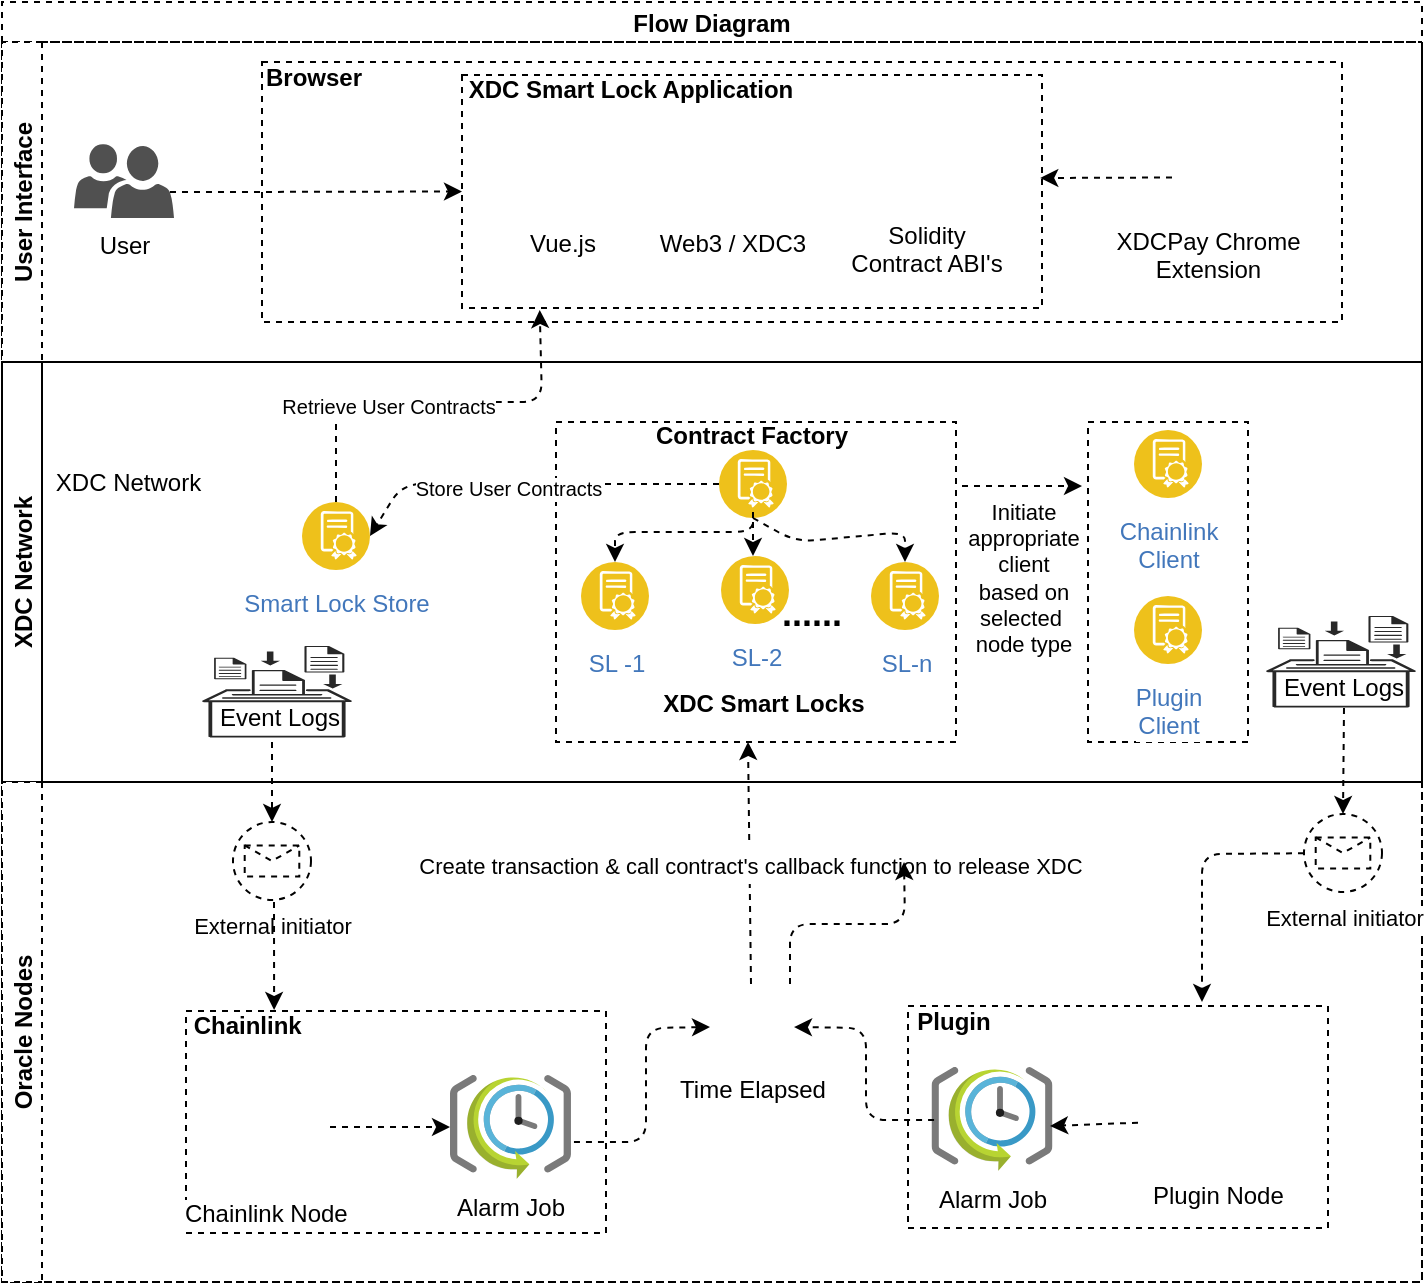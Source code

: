 <mxfile version="15.7.3" type="device"><diagram id="tvmS3jtjOdbyaY7cEYsQ" name="Page-1"><mxGraphModel dx="1422" dy="729" grid="1" gridSize="10" guides="1" tooltips="1" connect="1" arrows="1" fold="1" page="1" pageScale="1" pageWidth="827" pageHeight="1169" math="0" shadow="0"><root><mxCell id="0"/><mxCell id="1" parent="0"/><mxCell id="2ZOhdn8re-PGiu-u-cjZ-45" value="" style="rounded=0;whiteSpace=wrap;html=1;dashed=1;" vertex="1" parent="1"><mxGeometry x="189" y="70" width="540" height="130" as="geometry"/></mxCell><mxCell id="2ZOhdn8re-PGiu-u-cjZ-31" value="Flow Diagram" style="swimlane;childLayout=stackLayout;resizeParent=1;resizeParentMax=0;horizontal=1;startSize=20;horizontalStack=0;dashed=1;" vertex="1" parent="1"><mxGeometry x="59" y="40" width="710" height="640" as="geometry"/></mxCell><mxCell id="2ZOhdn8re-PGiu-u-cjZ-32" value="User Interface" style="swimlane;startSize=20;horizontal=0;dashed=1;" vertex="1" parent="2ZOhdn8re-PGiu-u-cjZ-31"><mxGeometry y="20" width="710" height="160" as="geometry"/></mxCell><mxCell id="2ZOhdn8re-PGiu-u-cjZ-40" value="" style="rounded=0;whiteSpace=wrap;html=1;dashed=1;" vertex="1" parent="2ZOhdn8re-PGiu-u-cjZ-32"><mxGeometry x="230" y="16.5" width="290" height="116.5" as="geometry"/></mxCell><mxCell id="2ZOhdn8re-PGiu-u-cjZ-36" value="XDCPay Chrome&#10;Extension" style="shape=image;imageAspect=0;aspect=fixed;verticalLabelPosition=bottom;verticalAlign=top;image=https://lh3.googleusercontent.com/dU1tsSXYfyDYVVyxDVwNbsbV52tdNhWxH-d7TpbFOvSDPdXGKcNhKC1pyW5Z3sLNO7qg8hWC4pYJsfeUjYFTpgMOmQ=w128-h128-e365-rj-sc0x00ffffff;" vertex="1" parent="2ZOhdn8re-PGiu-u-cjZ-32"><mxGeometry x="585" y="49.5" width="36.5" height="36.5" as="geometry"/></mxCell><mxCell id="2ZOhdn8re-PGiu-u-cjZ-39" value="User" style="sketch=0;pointerEvents=1;shadow=0;dashed=0;html=1;strokeColor=none;labelPosition=center;verticalLabelPosition=bottom;verticalAlign=top;align=center;fillColor=#505050;shape=mxgraph.mscae.intune.user_group" vertex="1" parent="2ZOhdn8re-PGiu-u-cjZ-32"><mxGeometry x="36" y="51" width="50" height="37" as="geometry"/></mxCell><mxCell id="2ZOhdn8re-PGiu-u-cjZ-41" value="Vue.js" style="shape=image;html=1;verticalAlign=top;verticalLabelPosition=bottom;labelBackgroundColor=#ffffff;imageAspect=0;aspect=fixed;image=https://cdn4.iconfinder.com/data/icons/logos-and-brands/512/367_Vuejs_logo-128.png" vertex="1" parent="2ZOhdn8re-PGiu-u-cjZ-32"><mxGeometry x="260" y="47" width="40" height="40" as="geometry"/></mxCell><mxCell id="2ZOhdn8re-PGiu-u-cjZ-42" value="Web3 / XDC3" style="shape=image;html=1;verticalAlign=top;verticalLabelPosition=bottom;labelBackgroundColor=#ffffff;imageAspect=0;aspect=fixed;image=https://cdn4.iconfinder.com/data/icons/scripting-and-programming-languages/512/js-128.png" vertex="1" parent="2ZOhdn8re-PGiu-u-cjZ-32"><mxGeometry x="347" y="51" width="36" height="36" as="geometry"/></mxCell><mxCell id="2ZOhdn8re-PGiu-u-cjZ-43" value="Solidity &lt;br&gt;Contract ABI's" style="shape=image;html=1;verticalAlign=top;verticalLabelPosition=bottom;labelBackgroundColor=#ffffff;imageAspect=0;aspect=fixed;image=https://cdn3.iconfinder.com/data/icons/humano2/128x128/mimetypes/application-x-python-bytecode.png" vertex="1" parent="2ZOhdn8re-PGiu-u-cjZ-32"><mxGeometry x="444" y="46.5" width="36.5" height="36.5" as="geometry"/></mxCell><mxCell id="2ZOhdn8re-PGiu-u-cjZ-44" value="&lt;b&gt;XDC Smart Lock Application&lt;/b&gt;" style="text;html=1;strokeColor=none;fillColor=none;align=center;verticalAlign=middle;whiteSpace=wrap;rounded=0;dashed=1;" vertex="1" parent="2ZOhdn8re-PGiu-u-cjZ-32"><mxGeometry x="231" y="9" width="167" height="30" as="geometry"/></mxCell><mxCell id="2ZOhdn8re-PGiu-u-cjZ-46" value="" style="endArrow=classic;html=1;rounded=1;dashed=1;exitX=0.96;exitY=0.65;exitDx=0;exitDy=0;exitPerimeter=0;entryX=0;entryY=0.5;entryDx=0;entryDy=0;" edge="1" parent="2ZOhdn8re-PGiu-u-cjZ-32" source="2ZOhdn8re-PGiu-u-cjZ-39" target="2ZOhdn8re-PGiu-u-cjZ-40"><mxGeometry width="50" height="50" relative="1" as="geometry"><mxPoint x="350" y="60" as="sourcePoint"/><mxPoint x="150" y="69" as="targetPoint"/></mxGeometry></mxCell><mxCell id="2ZOhdn8re-PGiu-u-cjZ-48" value="" style="endArrow=classic;html=1;rounded=1;dashed=1;exitX=0;exitY=0.5;exitDx=0;exitDy=0;entryX=0.997;entryY=0.442;entryDx=0;entryDy=0;entryPerimeter=0;" edge="1" parent="2ZOhdn8re-PGiu-u-cjZ-32" source="2ZOhdn8re-PGiu-u-cjZ-36" target="2ZOhdn8re-PGiu-u-cjZ-40"><mxGeometry width="50" height="50" relative="1" as="geometry"><mxPoint x="350" y="60" as="sourcePoint"/><mxPoint x="400" y="10" as="targetPoint"/></mxGeometry></mxCell><mxCell id="2ZOhdn8re-PGiu-u-cjZ-49" value="&lt;b&gt;Browser&lt;/b&gt;" style="text;html=1;strokeColor=none;fillColor=none;align=center;verticalAlign=middle;whiteSpace=wrap;rounded=0;dashed=1;" vertex="1" parent="2ZOhdn8re-PGiu-u-cjZ-32"><mxGeometry x="126" y="3" width="60" height="30" as="geometry"/></mxCell><mxCell id="2ZOhdn8re-PGiu-u-cjZ-33" value="XDC Network" style="swimlane;startSize=20;horizontal=0;" vertex="1" parent="2ZOhdn8re-PGiu-u-cjZ-31"><mxGeometry y="180" width="710" height="210" as="geometry"/></mxCell><mxCell id="2ZOhdn8re-PGiu-u-cjZ-72" value="" style="rounded=0;whiteSpace=wrap;html=1;dashed=1;fontSize=18;" vertex="1" parent="2ZOhdn8re-PGiu-u-cjZ-33"><mxGeometry x="277" y="30" width="200" height="160" as="geometry"/></mxCell><mxCell id="2ZOhdn8re-PGiu-u-cjZ-51" value="XDC Network" style="shape=image;imageAspect=0;aspect=fixed;verticalLabelPosition=bottom;verticalAlign=top;image=https://lh3.googleusercontent.com/dU1tsSXYfyDYVVyxDVwNbsbV52tdNhWxH-d7TpbFOvSDPdXGKcNhKC1pyW5Z3sLNO7qg8hWC4pYJsfeUjYFTpgMOmQ=w128-h128-e365-rj-sc0x00ffffff;" vertex="1" parent="2ZOhdn8re-PGiu-u-cjZ-33"><mxGeometry x="45" y="10" width="36.5" height="36.5" as="geometry"/></mxCell><mxCell id="2ZOhdn8re-PGiu-u-cjZ-60" value="SL -1" style="aspect=fixed;perimeter=ellipsePerimeter;html=1;align=center;shadow=0;dashed=0;fontColor=#4277BB;labelBackgroundColor=#ffffff;fontSize=12;spacingTop=3;image;image=img/lib/ibm/blockchain/smart_contract.svg;" vertex="1" parent="2ZOhdn8re-PGiu-u-cjZ-33"><mxGeometry x="289.5" y="100" width="34" height="34" as="geometry"/></mxCell><mxCell id="2ZOhdn8re-PGiu-u-cjZ-61" value="SL-2" style="aspect=fixed;perimeter=ellipsePerimeter;html=1;align=center;shadow=0;dashed=0;fontColor=#4277BB;labelBackgroundColor=#ffffff;fontSize=12;spacingTop=3;image;image=img/lib/ibm/blockchain/smart_contract.svg;" vertex="1" parent="2ZOhdn8re-PGiu-u-cjZ-33"><mxGeometry x="359.5" y="97" width="34" height="34" as="geometry"/></mxCell><mxCell id="2ZOhdn8re-PGiu-u-cjZ-62" value="&lt;b&gt;XDC Smart Locks&lt;/b&gt;" style="text;html=1;strokeColor=none;fillColor=none;align=center;verticalAlign=middle;whiteSpace=wrap;rounded=0;" vertex="1" parent="2ZOhdn8re-PGiu-u-cjZ-33"><mxGeometry x="325.5" y="155" width="110" height="32" as="geometry"/></mxCell><mxCell id="2ZOhdn8re-PGiu-u-cjZ-63" value="" style="aspect=fixed;perimeter=ellipsePerimeter;html=1;align=center;shadow=0;dashed=0;fontColor=#4277BB;labelBackgroundColor=#ffffff;fontSize=12;spacingTop=3;image;image=img/lib/ibm/blockchain/smart_contract.svg;" vertex="1" parent="2ZOhdn8re-PGiu-u-cjZ-33"><mxGeometry x="358.5" y="44" width="34" height="34" as="geometry"/></mxCell><mxCell id="2ZOhdn8re-PGiu-u-cjZ-64" value="Contract Factory" style="text;html=1;strokeColor=none;fillColor=none;align=center;verticalAlign=middle;whiteSpace=wrap;rounded=0;fontStyle=1" vertex="1" parent="2ZOhdn8re-PGiu-u-cjZ-33"><mxGeometry x="325" y="27" width="100" height="20" as="geometry"/></mxCell><mxCell id="2ZOhdn8re-PGiu-u-cjZ-65" value="SL-n" style="aspect=fixed;perimeter=ellipsePerimeter;html=1;align=center;shadow=0;dashed=0;fontColor=#4277BB;labelBackgroundColor=#ffffff;fontSize=12;spacingTop=3;image;image=img/lib/ibm/blockchain/smart_contract.svg;" vertex="1" parent="2ZOhdn8re-PGiu-u-cjZ-33"><mxGeometry x="434.5" y="100" width="34" height="34" as="geometry"/></mxCell><mxCell id="2ZOhdn8re-PGiu-u-cjZ-66" value="&lt;b&gt;&lt;font style=&quot;font-size: 18px&quot;&gt;......&lt;/font&gt;&lt;/b&gt;" style="text;html=1;strokeColor=none;fillColor=none;align=center;verticalAlign=middle;whiteSpace=wrap;rounded=0;dashed=1;" vertex="1" parent="2ZOhdn8re-PGiu-u-cjZ-33"><mxGeometry x="374.5" y="111" width="60" height="30" as="geometry"/></mxCell><mxCell id="2ZOhdn8re-PGiu-u-cjZ-68" value="" style="endArrow=classic;html=1;rounded=1;dashed=1;fontSize=18;entryX=0.5;entryY=0;entryDx=0;entryDy=0;" edge="1" parent="2ZOhdn8re-PGiu-u-cjZ-33" target="2ZOhdn8re-PGiu-u-cjZ-60"><mxGeometry width="50" height="50" relative="1" as="geometry"><mxPoint x="375.5" y="75" as="sourcePoint"/><mxPoint x="384.5" y="-25" as="targetPoint"/><Array as="points"><mxPoint x="375.5" y="85"/><mxPoint x="306.5" y="85"/></Array></mxGeometry></mxCell><mxCell id="2ZOhdn8re-PGiu-u-cjZ-69" value="" style="endArrow=classic;html=1;rounded=1;dashed=1;fontSize=18;exitX=0.5;exitY=1;exitDx=0;exitDy=0;" edge="1" parent="2ZOhdn8re-PGiu-u-cjZ-33"><mxGeometry width="50" height="50" relative="1" as="geometry"><mxPoint x="375.5" y="80" as="sourcePoint"/><mxPoint x="375.5" y="97" as="targetPoint"/><Array as="points"/></mxGeometry></mxCell><mxCell id="2ZOhdn8re-PGiu-u-cjZ-70" value="" style="endArrow=classic;html=1;rounded=1;dashed=1;fontSize=18;entryX=0.5;entryY=0;entryDx=0;entryDy=0;exitX=0.5;exitY=1;exitDx=0;exitDy=0;" edge="1" parent="2ZOhdn8re-PGiu-u-cjZ-33" source="2ZOhdn8re-PGiu-u-cjZ-63" target="2ZOhdn8re-PGiu-u-cjZ-65"><mxGeometry width="50" height="50" relative="1" as="geometry"><mxPoint x="334.5" y="25" as="sourcePoint"/><mxPoint x="384.5" y="-25" as="targetPoint"/><Array as="points"><mxPoint x="397" y="90"/><mxPoint x="451.5" y="85"/></Array></mxGeometry></mxCell><mxCell id="2ZOhdn8re-PGiu-u-cjZ-74" value="Smart Lock Store" style="aspect=fixed;perimeter=ellipsePerimeter;html=1;align=center;shadow=0;dashed=0;fontColor=#4277BB;labelBackgroundColor=#ffffff;fontSize=12;spacingTop=3;image;image=img/lib/ibm/blockchain/smart_contract.svg;" vertex="1" parent="2ZOhdn8re-PGiu-u-cjZ-33"><mxGeometry x="150" y="70" width="34" height="34" as="geometry"/></mxCell><mxCell id="2ZOhdn8re-PGiu-u-cjZ-77" value="" style="endArrow=classic;html=1;rounded=1;dashed=1;fontSize=10;exitX=0;exitY=0.5;exitDx=0;exitDy=0;entryX=1;entryY=0.5;entryDx=0;entryDy=0;" edge="1" parent="2ZOhdn8re-PGiu-u-cjZ-33" source="2ZOhdn8re-PGiu-u-cjZ-63" target="2ZOhdn8re-PGiu-u-cjZ-74"><mxGeometry width="50" height="50" relative="1" as="geometry"><mxPoint x="350" as="sourcePoint"/><mxPoint x="400" y="-50" as="targetPoint"/><Array as="points"><mxPoint x="200" y="61"/></Array></mxGeometry></mxCell><mxCell id="2ZOhdn8re-PGiu-u-cjZ-78" value="Store User Contracts" style="edgeLabel;html=1;align=center;verticalAlign=middle;resizable=0;points=[];fontSize=10;" vertex="1" connectable="0" parent="2ZOhdn8re-PGiu-u-cjZ-77"><mxGeometry x="0.124" y="2" relative="1" as="geometry"><mxPoint as="offset"/></mxGeometry></mxCell><mxCell id="2ZOhdn8re-PGiu-u-cjZ-79" value="" style="verticalLabelPosition=bottom;html=1;fillColor=#282828;strokeColor=none;verticalAlign=top;pointerEvents=1;align=center;shape=mxgraph.cisco_safe.security_icons.log_management;" vertex="1" parent="2ZOhdn8re-PGiu-u-cjZ-33"><mxGeometry x="632" y="127" width="75" height="45.75" as="geometry"/></mxCell><mxCell id="2ZOhdn8re-PGiu-u-cjZ-80" value="Event Logs" style="text;html=1;strokeColor=none;fillColor=none;align=center;verticalAlign=middle;whiteSpace=wrap;rounded=0;" vertex="1" parent="2ZOhdn8re-PGiu-u-cjZ-33"><mxGeometry x="638.5" y="152.75" width="63.5" height="20" as="geometry"/></mxCell><mxCell id="2ZOhdn8re-PGiu-u-cjZ-81" value="" style="verticalLabelPosition=bottom;html=1;fillColor=#282828;strokeColor=none;verticalAlign=top;pointerEvents=1;align=center;shape=mxgraph.cisco_safe.security_icons.log_management;" vertex="1" parent="2ZOhdn8re-PGiu-u-cjZ-33"><mxGeometry x="100" y="142" width="75" height="45.75" as="geometry"/></mxCell><mxCell id="2ZOhdn8re-PGiu-u-cjZ-82" value="Event Logs" style="text;html=1;strokeColor=none;fillColor=none;align=center;verticalAlign=middle;whiteSpace=wrap;rounded=0;" vertex="1" parent="2ZOhdn8re-PGiu-u-cjZ-33"><mxGeometry x="106.5" y="167.75" width="63.5" height="20" as="geometry"/></mxCell><mxCell id="2ZOhdn8re-PGiu-u-cjZ-106" value="" style="rounded=0;whiteSpace=wrap;html=1;dashed=1;fontSize=11;" vertex="1" parent="2ZOhdn8re-PGiu-u-cjZ-33"><mxGeometry x="543" y="30" width="80" height="160" as="geometry"/></mxCell><mxCell id="2ZOhdn8re-PGiu-u-cjZ-107" value="Chainlink&lt;br&gt;Client" style="aspect=fixed;perimeter=ellipsePerimeter;html=1;align=center;shadow=0;dashed=0;fontColor=#4277BB;labelBackgroundColor=#ffffff;fontSize=12;spacingTop=3;image;image=img/lib/ibm/blockchain/smart_contract.svg;" vertex="1" parent="2ZOhdn8re-PGiu-u-cjZ-33"><mxGeometry x="566" y="34" width="34" height="34" as="geometry"/></mxCell><mxCell id="2ZOhdn8re-PGiu-u-cjZ-108" value="Plugin&lt;br&gt;Client" style="aspect=fixed;perimeter=ellipsePerimeter;html=1;align=center;shadow=0;dashed=0;fontColor=#4277BB;labelBackgroundColor=#ffffff;fontSize=12;spacingTop=3;image;image=img/lib/ibm/blockchain/smart_contract.svg;" vertex="1" parent="2ZOhdn8re-PGiu-u-cjZ-33"><mxGeometry x="566" y="117" width="34" height="34" as="geometry"/></mxCell><mxCell id="2ZOhdn8re-PGiu-u-cjZ-109" value="" style="endArrow=classic;html=1;rounded=1;dashed=1;fontSize=11;exitX=1.015;exitY=0.2;exitDx=0;exitDy=0;exitPerimeter=0;" edge="1" parent="2ZOhdn8re-PGiu-u-cjZ-33" source="2ZOhdn8re-PGiu-u-cjZ-72"><mxGeometry width="50" height="50" relative="1" as="geometry"><mxPoint x="350" y="80" as="sourcePoint"/><mxPoint x="540" y="62" as="targetPoint"/></mxGeometry></mxCell><mxCell id="2ZOhdn8re-PGiu-u-cjZ-110" value="Initiate&lt;br&gt;appropriate&lt;br&gt;client&lt;br&gt;based on selected&amp;nbsp;&lt;br&gt;node type" style="text;html=1;strokeColor=none;fillColor=none;align=center;verticalAlign=middle;whiteSpace=wrap;rounded=0;dashed=1;fontSize=11;" vertex="1" parent="2ZOhdn8re-PGiu-u-cjZ-33"><mxGeometry x="481" y="93" width="60" height="30" as="geometry"/></mxCell><mxCell id="2ZOhdn8re-PGiu-u-cjZ-73" value="&lt;span style=&quot;font-size: 11px ; line-height: 0.2&quot;&gt;Create transaction &amp;amp; call contract's callback function to release XDC&lt;br&gt;&lt;/span&gt;" style="endArrow=classic;html=1;rounded=1;dashed=1;fontSize=18;exitX=0.5;exitY=0;exitDx=0;exitDy=0;" edge="1" parent="2ZOhdn8re-PGiu-u-cjZ-31" source="2ZOhdn8re-PGiu-u-cjZ-52"><mxGeometry x="0.012" width="50" height="50" relative="1" as="geometry"><mxPoint x="350" y="180" as="sourcePoint"/><mxPoint x="373" y="370" as="targetPoint"/><mxPoint as="offset"/></mxGeometry></mxCell><mxCell id="2ZOhdn8re-PGiu-u-cjZ-75" value="" style="endArrow=classic;html=1;rounded=1;dashed=1;fontSize=18;exitX=0.5;exitY=0;exitDx=0;exitDy=0;entryX=0.134;entryY=1.009;entryDx=0;entryDy=0;entryPerimeter=0;" edge="1" parent="2ZOhdn8re-PGiu-u-cjZ-31" source="2ZOhdn8re-PGiu-u-cjZ-74" target="2ZOhdn8re-PGiu-u-cjZ-40"><mxGeometry width="50" height="50" relative="1" as="geometry"><mxPoint x="350" y="180" as="sourcePoint"/><mxPoint x="400" y="130" as="targetPoint"/><Array as="points"><mxPoint x="167" y="200"/><mxPoint x="270" y="200"/></Array></mxGeometry></mxCell><mxCell id="2ZOhdn8re-PGiu-u-cjZ-76" value="&lt;font style=&quot;font-size: 10px&quot;&gt;Retrieve User Contracts&lt;/font&gt;" style="edgeLabel;html=1;align=center;verticalAlign=middle;resizable=0;points=[];fontSize=18;" vertex="1" connectable="0" parent="2ZOhdn8re-PGiu-u-cjZ-75"><mxGeometry x="-0.236" relative="1" as="geometry"><mxPoint as="offset"/></mxGeometry></mxCell><mxCell id="2ZOhdn8re-PGiu-u-cjZ-34" value="Oracle Nodes" style="swimlane;startSize=20;horizontal=0;dashed=1;" vertex="1" parent="2ZOhdn8re-PGiu-u-cjZ-31"><mxGeometry y="390" width="710" height="250" as="geometry"/></mxCell><mxCell id="2ZOhdn8re-PGiu-u-cjZ-11" value="" style="rounded=0;whiteSpace=wrap;html=1;dashed=1;" vertex="1" parent="2ZOhdn8re-PGiu-u-cjZ-34"><mxGeometry x="453" y="112" width="210" height="111" as="geometry"/></mxCell><mxCell id="2ZOhdn8re-PGiu-u-cjZ-13" value="&lt;b&gt;Plugin&lt;/b&gt;" style="text;html=1;strokeColor=none;fillColor=none;align=center;verticalAlign=middle;whiteSpace=wrap;rounded=0;" vertex="1" parent="2ZOhdn8re-PGiu-u-cjZ-34"><mxGeometry x="426" y="110" width="100" height="20" as="geometry"/></mxCell><mxCell id="2ZOhdn8re-PGiu-u-cjZ-14" value="Alarm Job" style="aspect=fixed;html=1;points=[];align=center;image;fontSize=12;image=img/lib/mscae/SchedulerJobCollection.svg;" vertex="1" parent="2ZOhdn8re-PGiu-u-cjZ-34"><mxGeometry x="464.76" y="142.5" width="60.47" height="52" as="geometry"/></mxCell><mxCell id="2ZOhdn8re-PGiu-u-cjZ-9" value="" style="rounded=0;whiteSpace=wrap;html=1;dashed=1;" vertex="1" parent="2ZOhdn8re-PGiu-u-cjZ-34"><mxGeometry x="92" y="114.5" width="210" height="111" as="geometry"/></mxCell><mxCell id="nSILyby0qN-jrQ36aiaI-13" value="Chainlink Node&amp;nbsp;&amp;nbsp;" style="shape=image;html=1;verticalAlign=top;verticalLabelPosition=bottom;labelBackgroundColor=#ffffff;imageAspect=0;aspect=fixed;image=https://cdn0.iconfinder.com/data/icons/blockchain-classic/270/ChainLink-128.png" parent="2ZOhdn8re-PGiu-u-cjZ-34" vertex="1"><mxGeometry x="106" y="143.5" width="58" height="58" as="geometry"/></mxCell><mxCell id="nSILyby0qN-jrQ36aiaI-31" value="Alarm Job" style="aspect=fixed;html=1;points=[];align=center;image;fontSize=12;image=img/lib/mscae/SchedulerJobCollection.svg;" parent="2ZOhdn8re-PGiu-u-cjZ-34" vertex="1"><mxGeometry x="224" y="146.5" width="60.47" height="52" as="geometry"/></mxCell><mxCell id="2ZOhdn8re-PGiu-u-cjZ-52" value="Time Elapsed" style="shape=image;html=1;verticalAlign=top;verticalLabelPosition=bottom;labelBackgroundColor=#ffffff;imageAspect=0;aspect=fixed;image=https://cdn0.iconfinder.com/data/icons/business-collection-2027/60/time-passing-128.png" vertex="1" parent="2ZOhdn8re-PGiu-u-cjZ-34"><mxGeometry x="355" y="101" width="39" height="39" as="geometry"/></mxCell><mxCell id="2ZOhdn8re-PGiu-u-cjZ-55" value="&lt;b&gt;Chainlink&amp;nbsp;&lt;/b&gt;" style="text;html=1;strokeColor=none;fillColor=none;align=center;verticalAlign=middle;whiteSpace=wrap;rounded=0;" vertex="1" parent="2ZOhdn8re-PGiu-u-cjZ-34"><mxGeometry x="70" y="112" width="109" height="20" as="geometry"/></mxCell><mxCell id="2ZOhdn8re-PGiu-u-cjZ-17" value="Plugin Node" style="shape=image;imageAspect=0;aspect=fixed;verticalLabelPosition=bottom;verticalAlign=top;dashed=1;image=https://goplugin.co/goAssets/images/logo-dark-2.png;" vertex="1" parent="2ZOhdn8re-PGiu-u-cjZ-34"><mxGeometry x="568" y="147.5" width="80.4" height="45.68" as="geometry"/></mxCell><mxCell id="2ZOhdn8re-PGiu-u-cjZ-56" value="" style="endArrow=classic;html=1;rounded=1;dashed=1;exitX=1;exitY=0.5;exitDx=0;exitDy=0;" edge="1" parent="2ZOhdn8re-PGiu-u-cjZ-34" source="nSILyby0qN-jrQ36aiaI-13" target="nSILyby0qN-jrQ36aiaI-31"><mxGeometry width="50" height="50" relative="1" as="geometry"><mxPoint x="352" y="131" as="sourcePoint"/><mxPoint x="402" y="81" as="targetPoint"/></mxGeometry></mxCell><mxCell id="2ZOhdn8re-PGiu-u-cjZ-57" value="" style="endArrow=classic;html=1;rounded=1;dashed=1;exitX=0;exitY=0.5;exitDx=0;exitDy=0;entryX=0.98;entryY=0.567;entryDx=0;entryDy=0;entryPerimeter=0;" edge="1" parent="2ZOhdn8re-PGiu-u-cjZ-34" source="2ZOhdn8re-PGiu-u-cjZ-17" target="2ZOhdn8re-PGiu-u-cjZ-14"><mxGeometry width="50" height="50" relative="1" as="geometry"><mxPoint x="352" y="131" as="sourcePoint"/><mxPoint x="402" y="81" as="targetPoint"/></mxGeometry></mxCell><mxCell id="2ZOhdn8re-PGiu-u-cjZ-58" value="" style="endArrow=classic;html=1;rounded=1;dashed=1;entryX=0;entryY=0.75;entryDx=0;entryDy=0;exitX=1.025;exitY=0.644;exitDx=0;exitDy=0;exitPerimeter=0;" edge="1" parent="2ZOhdn8re-PGiu-u-cjZ-34" source="nSILyby0qN-jrQ36aiaI-31"><mxGeometry width="50" height="50" relative="1" as="geometry"><mxPoint x="12" y="441" as="sourcePoint"/><mxPoint x="354" y="122.5" as="targetPoint"/><Array as="points"><mxPoint x="322" y="180"/><mxPoint x="322" y="123"/></Array></mxGeometry></mxCell><mxCell id="2ZOhdn8re-PGiu-u-cjZ-59" value="" style="endArrow=classic;html=1;rounded=1;dashed=1;exitX=0.021;exitY=0.51;exitDx=0;exitDy=0;exitPerimeter=0;entryX=1;entryY=0.75;entryDx=0;entryDy=0;" edge="1" parent="2ZOhdn8re-PGiu-u-cjZ-34" source="2ZOhdn8re-PGiu-u-cjZ-14"><mxGeometry width="50" height="50" relative="1" as="geometry"><mxPoint x="352" y="131" as="sourcePoint"/><mxPoint x="396" y="122.5" as="targetPoint"/><Array as="points"><mxPoint x="432" y="169"/><mxPoint x="432" y="123"/></Array></mxGeometry></mxCell><mxCell id="2ZOhdn8re-PGiu-u-cjZ-84" value="External initiator" style="points=[[0.145,0.145,0],[0.5,0,0],[0.855,0.145,0],[1,0.5,0],[0.855,0.855,0],[0.5,1,0],[0.145,0.855,0],[0,0.5,0]];shape=mxgraph.bpmn.event;html=1;verticalLabelPosition=bottom;labelBackgroundColor=#ffffff;verticalAlign=top;align=center;perimeter=ellipsePerimeter;outlineConnect=0;aspect=fixed;outline=standard;symbol=message;dashed=1;fontSize=11;" vertex="1" parent="2ZOhdn8re-PGiu-u-cjZ-34"><mxGeometry x="115.5" y="20" width="39" height="39" as="geometry"/></mxCell><mxCell id="2ZOhdn8re-PGiu-u-cjZ-104" value="" style="endArrow=classic;html=1;rounded=1;dashed=1;fontSize=11;entryX=0.606;entryY=0.1;entryDx=0;entryDy=0;entryPerimeter=0;" edge="1" parent="2ZOhdn8re-PGiu-u-cjZ-34" target="2ZOhdn8re-PGiu-u-cjZ-55"><mxGeometry width="50" height="50" relative="1" as="geometry"><mxPoint x="136" y="60" as="sourcePoint"/><mxPoint x="400" y="20" as="targetPoint"/></mxGeometry></mxCell><mxCell id="2ZOhdn8re-PGiu-u-cjZ-103" value="" style="endArrow=classic;html=1;rounded=1;dashed=1;fontSize=11;entryX=0.5;entryY=0;entryDx=0;entryDy=0;entryPerimeter=0;" edge="1" parent="2ZOhdn8re-PGiu-u-cjZ-31" target="2ZOhdn8re-PGiu-u-cjZ-84"><mxGeometry width="50" height="50" relative="1" as="geometry"><mxPoint x="135" y="370" as="sourcePoint"/><mxPoint x="400" y="410" as="targetPoint"/></mxGeometry></mxCell><mxCell id="2ZOhdn8re-PGiu-u-cjZ-50" value="" style="shape=image;html=1;verticalAlign=top;verticalLabelPosition=bottom;labelBackgroundColor=#ffffff;imageAspect=0;aspect=fixed;image=https://cdn1.iconfinder.com/data/icons/social-media-vol-3/24/_google_chrome-128.png;dashed=1;" vertex="1" parent="1"><mxGeometry x="200" y="85" width="30" height="30" as="geometry"/></mxCell><mxCell id="2ZOhdn8re-PGiu-u-cjZ-83" value="" style="endArrow=classic;html=1;rounded=1;dashed=1;fontSize=11;exitX=0.5;exitY=1;exitDx=0;exitDy=0;startArrow=none;" edge="1" parent="1" source="2ZOhdn8re-PGiu-u-cjZ-100"><mxGeometry width="50" height="50" relative="1" as="geometry"><mxPoint x="475" y="300" as="sourcePoint"/><mxPoint x="729" y="460" as="targetPoint"/></mxGeometry></mxCell><mxCell id="2ZOhdn8re-PGiu-u-cjZ-100" value="External initiator" style="points=[[0.145,0.145,0],[0.5,0,0],[0.855,0.145,0],[1,0.5,0],[0.855,0.855,0],[0.5,1,0],[0.145,0.855,0],[0,0.5,0]];shape=mxgraph.bpmn.event;html=1;verticalLabelPosition=bottom;labelBackgroundColor=#ffffff;verticalAlign=top;align=center;perimeter=ellipsePerimeter;outlineConnect=0;aspect=fixed;outline=standard;symbol=message;dashed=1;fontSize=11;" vertex="1" parent="1"><mxGeometry x="710" y="446" width="39" height="39" as="geometry"/></mxCell><mxCell id="2ZOhdn8re-PGiu-u-cjZ-102" value="" style="endArrow=classic;html=1;rounded=1;dashed=1;fontSize=11;entryX=0.5;entryY=0;entryDx=0;entryDy=0;entryPerimeter=0;" edge="1" parent="1" target="2ZOhdn8re-PGiu-u-cjZ-100"><mxGeometry width="50" height="50" relative="1" as="geometry"><mxPoint x="730" y="393" as="sourcePoint"/><mxPoint x="525" y="450" as="targetPoint"/></mxGeometry></mxCell><mxCell id="2ZOhdn8re-PGiu-u-cjZ-105" value="" style="endArrow=classic;html=1;rounded=1;dashed=1;fontSize=11;" edge="1" parent="1" source="2ZOhdn8re-PGiu-u-cjZ-100"><mxGeometry width="50" height="50" relative="1" as="geometry"><mxPoint x="452" y="500" as="sourcePoint"/><mxPoint x="659" y="540" as="targetPoint"/><Array as="points"><mxPoint x="659" y="466"/></Array></mxGeometry></mxCell><mxCell id="2ZOhdn8re-PGiu-u-cjZ-111" style="edgeStyle=orthogonalEdgeStyle;rounded=1;orthogonalLoop=1;jettySize=auto;html=1;exitX=1;exitY=0;exitDx=0;exitDy=0;dashed=1;fontSize=11;" edge="1" parent="1" source="2ZOhdn8re-PGiu-u-cjZ-52"><mxGeometry relative="1" as="geometry"><mxPoint x="510" y="470" as="targetPoint"/></mxGeometry></mxCell></root></mxGraphModel></diagram></mxfile>